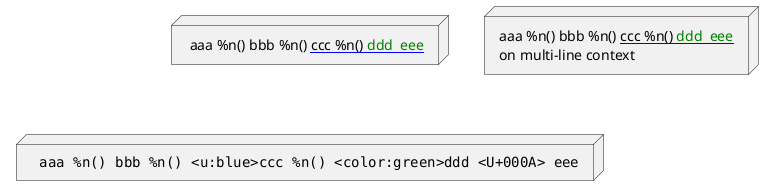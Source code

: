 {
  "sha1": "b06avwjdwkb6kyu242co0vbvbwc7tvp",
  "insertion": {
    "when": "2024-11-23T15:35:39.108Z",
    "url": "https://forum.plantuml.net/12480/new-line-in-table-built-with-variables-broken-from-1-2020-20?show=12547#c12547",
    "user": "The-Lum"
  }
}
@startuml
!$var=" aaa %n() bbb %n() <u:blue>ccc %n() <color:green>ddd <U+000A> eee"

node "$var" as a

node b [
$var
on multi-line context
]

node c [
<code>
$var
</code>
]
@enduml
